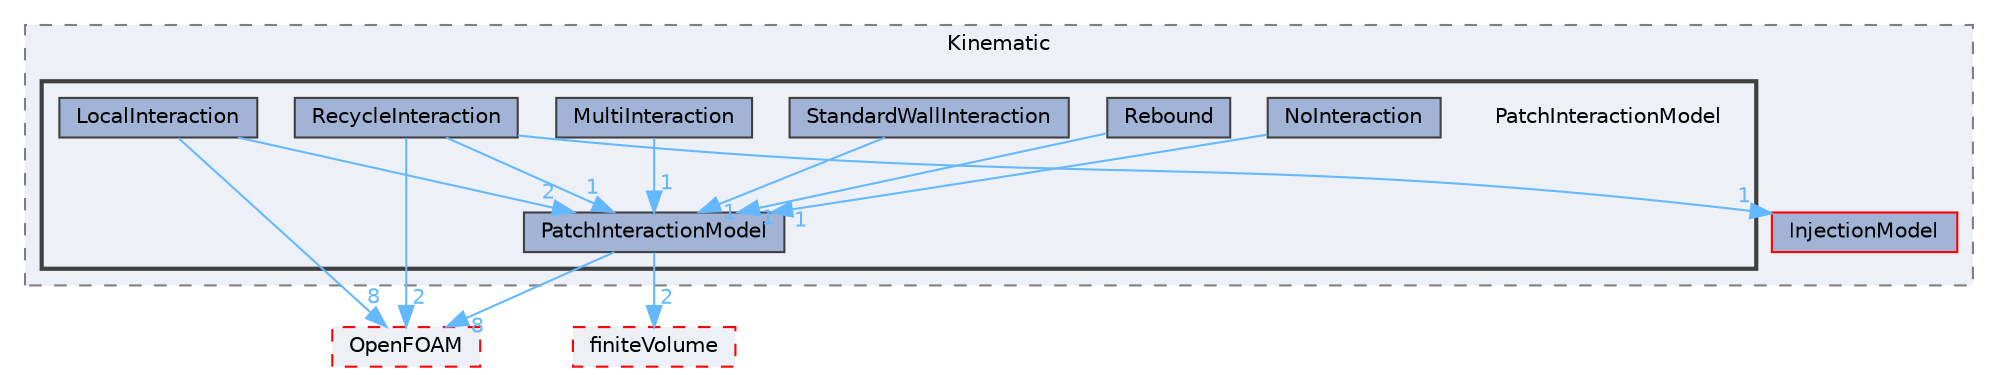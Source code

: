 digraph "src/lagrangian/intermediate/submodels/Kinematic/PatchInteractionModel"
{
 // LATEX_PDF_SIZE
  bgcolor="transparent";
  edge [fontname=Helvetica,fontsize=10,labelfontname=Helvetica,labelfontsize=10];
  node [fontname=Helvetica,fontsize=10,shape=box,height=0.2,width=0.4];
  compound=true
  subgraph clusterdir_280ce042c33ce1e00a1fb89491254772 {
    graph [ bgcolor="#edf0f7", pencolor="grey50", label="Kinematic", fontname=Helvetica,fontsize=10 style="filled,dashed", URL="dir_280ce042c33ce1e00a1fb89491254772.html",tooltip=""]
  dir_2c52a1c2f0c7ead309c5b735cade1a7e [label="InjectionModel", fillcolor="#a2b4d6", color="red", style="filled", URL="dir_2c52a1c2f0c7ead309c5b735cade1a7e.html",tooltip=""];
  subgraph clusterdir_cf43f87a8139bd03a012339b0f68c2d8 {
    graph [ bgcolor="#edf0f7", pencolor="grey25", label="", fontname=Helvetica,fontsize=10 style="filled,bold", URL="dir_cf43f87a8139bd03a012339b0f68c2d8.html",tooltip=""]
    dir_cf43f87a8139bd03a012339b0f68c2d8 [shape=plaintext, label="PatchInteractionModel"];
  dir_f98b12b4cb6891f140f4d00952de0b85 [label="LocalInteraction", fillcolor="#a2b4d6", color="grey25", style="filled", URL="dir_f98b12b4cb6891f140f4d00952de0b85.html",tooltip=""];
  dir_44a5bd494037e31f2e1b6793c32bd01c [label="MultiInteraction", fillcolor="#a2b4d6", color="grey25", style="filled", URL="dir_44a5bd494037e31f2e1b6793c32bd01c.html",tooltip=""];
  dir_63c138d98b997f75ec7da21f2fba8da0 [label="NoInteraction", fillcolor="#a2b4d6", color="grey25", style="filled", URL="dir_63c138d98b997f75ec7da21f2fba8da0.html",tooltip=""];
  dir_fbe14706e92980c2567ab36ee0a0e449 [label="PatchInteractionModel", fillcolor="#a2b4d6", color="grey25", style="filled", URL="dir_fbe14706e92980c2567ab36ee0a0e449.html",tooltip=""];
  dir_af6f25dd17f1e434d49b52a581c1b215 [label="Rebound", fillcolor="#a2b4d6", color="grey25", style="filled", URL="dir_af6f25dd17f1e434d49b52a581c1b215.html",tooltip=""];
  dir_8bd594c2ad5640aae7c32165378bb01c [label="RecycleInteraction", fillcolor="#a2b4d6", color="grey25", style="filled", URL="dir_8bd594c2ad5640aae7c32165378bb01c.html",tooltip=""];
  dir_5fca7e26e4f71ea5a002f4f5623d2ac3 [label="StandardWallInteraction", fillcolor="#a2b4d6", color="grey25", style="filled", URL="dir_5fca7e26e4f71ea5a002f4f5623d2ac3.html",tooltip=""];
  }
  }
  dir_c5473ff19b20e6ec4dfe5c310b3778a8 [label="OpenFOAM", fillcolor="#edf0f7", color="red", style="filled,dashed", URL="dir_c5473ff19b20e6ec4dfe5c310b3778a8.html",tooltip=""];
  dir_9bd15774b555cf7259a6fa18f99fe99b [label="finiteVolume", fillcolor="#edf0f7", color="red", style="filled,dashed", URL="dir_9bd15774b555cf7259a6fa18f99fe99b.html",tooltip=""];
  dir_f98b12b4cb6891f140f4d00952de0b85->dir_c5473ff19b20e6ec4dfe5c310b3778a8 [headlabel="8", labeldistance=1.5 headhref="dir_002252_002695.html" href="dir_002252_002695.html" color="steelblue1" fontcolor="steelblue1"];
  dir_f98b12b4cb6891f140f4d00952de0b85->dir_fbe14706e92980c2567ab36ee0a0e449 [headlabel="2", labeldistance=1.5 headhref="dir_002252_002837.html" href="dir_002252_002837.html" color="steelblue1" fontcolor="steelblue1"];
  dir_44a5bd494037e31f2e1b6793c32bd01c->dir_fbe14706e92980c2567ab36ee0a0e449 [headlabel="1", labeldistance=1.5 headhref="dir_002477_002837.html" href="dir_002477_002837.html" color="steelblue1" fontcolor="steelblue1"];
  dir_63c138d98b997f75ec7da21f2fba8da0->dir_fbe14706e92980c2567ab36ee0a0e449 [headlabel="1", labeldistance=1.5 headhref="dir_002553_002837.html" href="dir_002553_002837.html" color="steelblue1" fontcolor="steelblue1"];
  dir_fbe14706e92980c2567ab36ee0a0e449->dir_9bd15774b555cf7259a6fa18f99fe99b [headlabel="2", labeldistance=1.5 headhref="dir_002837_001387.html" href="dir_002837_001387.html" color="steelblue1" fontcolor="steelblue1"];
  dir_fbe14706e92980c2567ab36ee0a0e449->dir_c5473ff19b20e6ec4dfe5c310b3778a8 [headlabel="8", labeldistance=1.5 headhref="dir_002837_002695.html" href="dir_002837_002695.html" color="steelblue1" fontcolor="steelblue1"];
  dir_af6f25dd17f1e434d49b52a581c1b215->dir_fbe14706e92980c2567ab36ee0a0e449 [headlabel="1", labeldistance=1.5 headhref="dir_003254_002837.html" href="dir_003254_002837.html" color="steelblue1" fontcolor="steelblue1"];
  dir_8bd594c2ad5640aae7c32165378bb01c->dir_2c52a1c2f0c7ead309c5b735cade1a7e [headlabel="1", labeldistance=1.5 headhref="dir_003262_001855.html" href="dir_003262_001855.html" color="steelblue1" fontcolor="steelblue1"];
  dir_8bd594c2ad5640aae7c32165378bb01c->dir_c5473ff19b20e6ec4dfe5c310b3778a8 [headlabel="2", labeldistance=1.5 headhref="dir_003262_002695.html" href="dir_003262_002695.html" color="steelblue1" fontcolor="steelblue1"];
  dir_8bd594c2ad5640aae7c32165378bb01c->dir_fbe14706e92980c2567ab36ee0a0e449 [headlabel="1", labeldistance=1.5 headhref="dir_003262_002837.html" href="dir_003262_002837.html" color="steelblue1" fontcolor="steelblue1"];
  dir_5fca7e26e4f71ea5a002f4f5623d2ac3->dir_fbe14706e92980c2567ab36ee0a0e449 [headlabel="1", labeldistance=1.5 headhref="dir_003747_002837.html" href="dir_003747_002837.html" color="steelblue1" fontcolor="steelblue1"];
}
